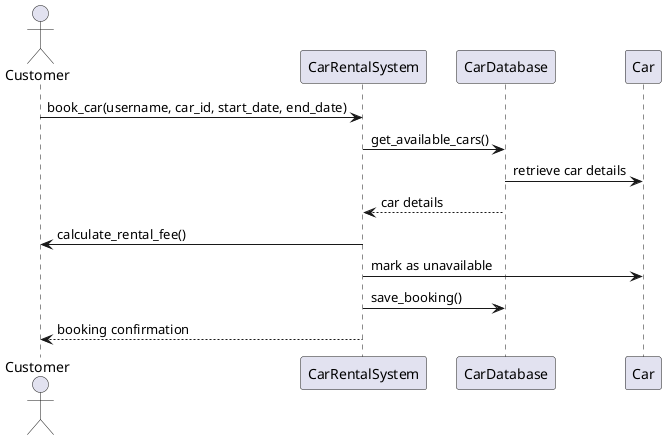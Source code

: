 @startuml sequence_diagram_customer
actor Customer
participant CarRentalSystem
participant CarDatabase
participant Car

Customer -> CarRentalSystem: book_car(username, car_id, start_date, end_date)
CarRentalSystem -> CarDatabase: get_available_cars()
CarDatabase -> Car: retrieve car details
CarDatabase --> CarRentalSystem: car details
CarRentalSystem -> Customer: calculate_rental_fee()
CarRentalSystem -> Car: mark as unavailable
CarRentalSystem -> CarDatabase: save_booking()
CarRentalSystem --> Customer: booking confirmation
@enduml